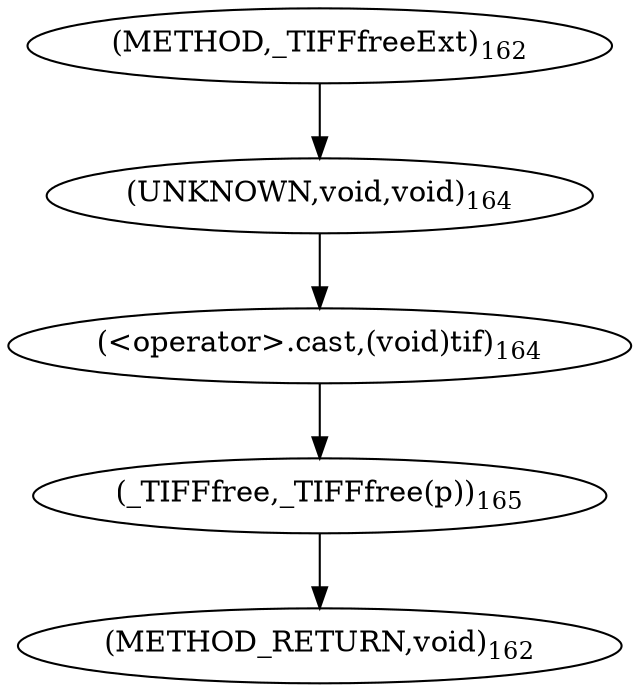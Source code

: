 digraph "_TIFFfreeExt" {  
"306" [label = <(&lt;operator&gt;.cast,(void)tif)<SUB>164</SUB>> ]
"309" [label = <(_TIFFfree,_TIFFfree(p))<SUB>165</SUB>> ]
"307" [label = <(UNKNOWN,void,void)<SUB>164</SUB>> ]
"302" [label = <(METHOD,_TIFFfreeExt)<SUB>162</SUB>> ]
"311" [label = <(METHOD_RETURN,void)<SUB>162</SUB>> ]
  "306" -> "309" 
  "309" -> "311" 
  "307" -> "306" 
  "302" -> "307" 
}
